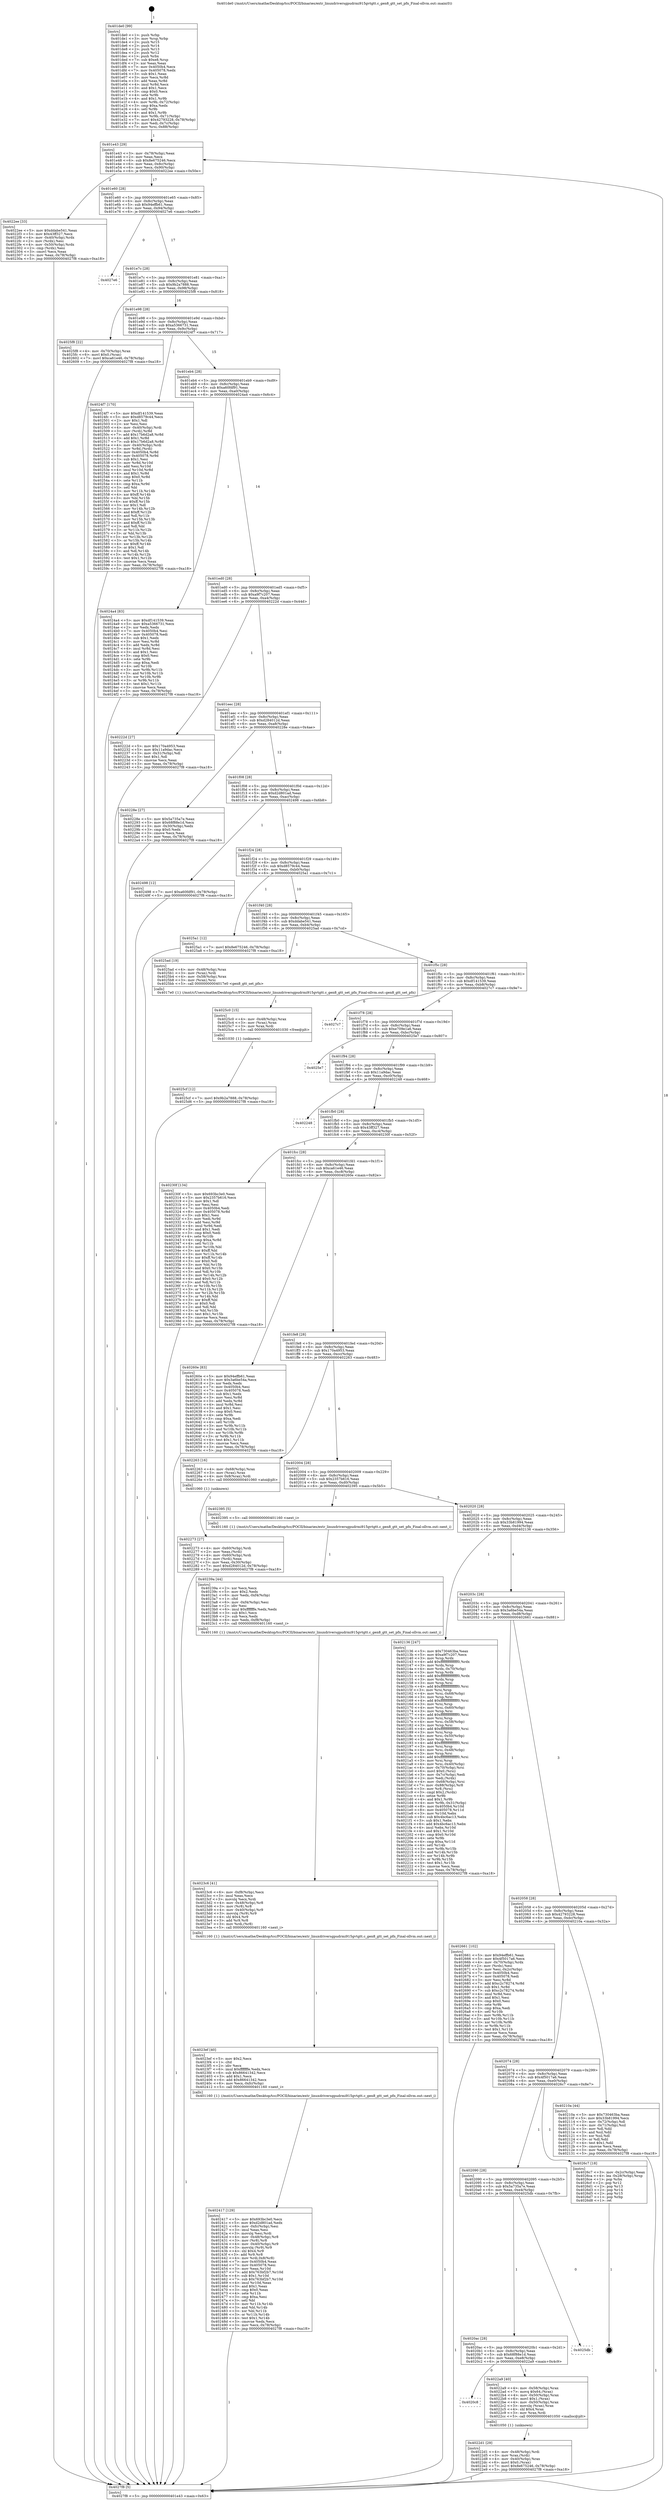 digraph "0x401de0" {
  label = "0x401de0 (/mnt/c/Users/mathe/Desktop/tcc/POCII/binaries/extr_linuxdriversgpudrmi915gvtgtt.c_gen8_gtt_set_pfn_Final-ollvm.out::main(0))"
  labelloc = "t"
  node[shape=record]

  Entry [label="",width=0.3,height=0.3,shape=circle,fillcolor=black,style=filled]
  "0x401e43" [label="{
     0x401e43 [29]\l
     | [instrs]\l
     &nbsp;&nbsp;0x401e43 \<+3\>: mov -0x78(%rbp),%eax\l
     &nbsp;&nbsp;0x401e46 \<+2\>: mov %eax,%ecx\l
     &nbsp;&nbsp;0x401e48 \<+6\>: sub $0x8e675246,%ecx\l
     &nbsp;&nbsp;0x401e4e \<+6\>: mov %eax,-0x8c(%rbp)\l
     &nbsp;&nbsp;0x401e54 \<+6\>: mov %ecx,-0x90(%rbp)\l
     &nbsp;&nbsp;0x401e5a \<+6\>: je 00000000004022ee \<main+0x50e\>\l
  }"]
  "0x4022ee" [label="{
     0x4022ee [33]\l
     | [instrs]\l
     &nbsp;&nbsp;0x4022ee \<+5\>: mov $0xddabe541,%eax\l
     &nbsp;&nbsp;0x4022f3 \<+5\>: mov $0x43ff327,%ecx\l
     &nbsp;&nbsp;0x4022f8 \<+4\>: mov -0x40(%rbp),%rdx\l
     &nbsp;&nbsp;0x4022fc \<+2\>: mov (%rdx),%esi\l
     &nbsp;&nbsp;0x4022fe \<+4\>: mov -0x50(%rbp),%rdx\l
     &nbsp;&nbsp;0x402302 \<+2\>: cmp (%rdx),%esi\l
     &nbsp;&nbsp;0x402304 \<+3\>: cmovl %ecx,%eax\l
     &nbsp;&nbsp;0x402307 \<+3\>: mov %eax,-0x78(%rbp)\l
     &nbsp;&nbsp;0x40230a \<+5\>: jmp 00000000004027f8 \<main+0xa18\>\l
  }"]
  "0x401e60" [label="{
     0x401e60 [28]\l
     | [instrs]\l
     &nbsp;&nbsp;0x401e60 \<+5\>: jmp 0000000000401e65 \<main+0x85\>\l
     &nbsp;&nbsp;0x401e65 \<+6\>: mov -0x8c(%rbp),%eax\l
     &nbsp;&nbsp;0x401e6b \<+5\>: sub $0x94effb61,%eax\l
     &nbsp;&nbsp;0x401e70 \<+6\>: mov %eax,-0x94(%rbp)\l
     &nbsp;&nbsp;0x401e76 \<+6\>: je 00000000004027e6 \<main+0xa06\>\l
  }"]
  Exit [label="",width=0.3,height=0.3,shape=circle,fillcolor=black,style=filled,peripheries=2]
  "0x4027e6" [label="{
     0x4027e6\l
  }", style=dashed]
  "0x401e7c" [label="{
     0x401e7c [28]\l
     | [instrs]\l
     &nbsp;&nbsp;0x401e7c \<+5\>: jmp 0000000000401e81 \<main+0xa1\>\l
     &nbsp;&nbsp;0x401e81 \<+6\>: mov -0x8c(%rbp),%eax\l
     &nbsp;&nbsp;0x401e87 \<+5\>: sub $0x9b2a7888,%eax\l
     &nbsp;&nbsp;0x401e8c \<+6\>: mov %eax,-0x98(%rbp)\l
     &nbsp;&nbsp;0x401e92 \<+6\>: je 00000000004025f8 \<main+0x818\>\l
  }"]
  "0x4025cf" [label="{
     0x4025cf [12]\l
     | [instrs]\l
     &nbsp;&nbsp;0x4025cf \<+7\>: movl $0x9b2a7888,-0x78(%rbp)\l
     &nbsp;&nbsp;0x4025d6 \<+5\>: jmp 00000000004027f8 \<main+0xa18\>\l
  }"]
  "0x4025f8" [label="{
     0x4025f8 [22]\l
     | [instrs]\l
     &nbsp;&nbsp;0x4025f8 \<+4\>: mov -0x70(%rbp),%rax\l
     &nbsp;&nbsp;0x4025fc \<+6\>: movl $0x0,(%rax)\l
     &nbsp;&nbsp;0x402602 \<+7\>: movl $0xca61e46,-0x78(%rbp)\l
     &nbsp;&nbsp;0x402609 \<+5\>: jmp 00000000004027f8 \<main+0xa18\>\l
  }"]
  "0x401e98" [label="{
     0x401e98 [28]\l
     | [instrs]\l
     &nbsp;&nbsp;0x401e98 \<+5\>: jmp 0000000000401e9d \<main+0xbd\>\l
     &nbsp;&nbsp;0x401e9d \<+6\>: mov -0x8c(%rbp),%eax\l
     &nbsp;&nbsp;0x401ea3 \<+5\>: sub $0xa5366731,%eax\l
     &nbsp;&nbsp;0x401ea8 \<+6\>: mov %eax,-0x9c(%rbp)\l
     &nbsp;&nbsp;0x401eae \<+6\>: je 00000000004024f7 \<main+0x717\>\l
  }"]
  "0x4025c0" [label="{
     0x4025c0 [15]\l
     | [instrs]\l
     &nbsp;&nbsp;0x4025c0 \<+4\>: mov -0x48(%rbp),%rax\l
     &nbsp;&nbsp;0x4025c4 \<+3\>: mov (%rax),%rax\l
     &nbsp;&nbsp;0x4025c7 \<+3\>: mov %rax,%rdi\l
     &nbsp;&nbsp;0x4025ca \<+5\>: call 0000000000401030 \<free@plt\>\l
     | [calls]\l
     &nbsp;&nbsp;0x401030 \{1\} (unknown)\l
  }"]
  "0x4024f7" [label="{
     0x4024f7 [170]\l
     | [instrs]\l
     &nbsp;&nbsp;0x4024f7 \<+5\>: mov $0xdf141539,%eax\l
     &nbsp;&nbsp;0x4024fc \<+5\>: mov $0xd8579c44,%ecx\l
     &nbsp;&nbsp;0x402501 \<+2\>: mov $0x1,%dl\l
     &nbsp;&nbsp;0x402503 \<+2\>: xor %esi,%esi\l
     &nbsp;&nbsp;0x402505 \<+4\>: mov -0x40(%rbp),%rdi\l
     &nbsp;&nbsp;0x402509 \<+3\>: mov (%rdi),%r8d\l
     &nbsp;&nbsp;0x40250c \<+7\>: add $0x17b6d2a8,%r8d\l
     &nbsp;&nbsp;0x402513 \<+4\>: add $0x1,%r8d\l
     &nbsp;&nbsp;0x402517 \<+7\>: sub $0x17b6d2a8,%r8d\l
     &nbsp;&nbsp;0x40251e \<+4\>: mov -0x40(%rbp),%rdi\l
     &nbsp;&nbsp;0x402522 \<+3\>: mov %r8d,(%rdi)\l
     &nbsp;&nbsp;0x402525 \<+8\>: mov 0x4050b4,%r8d\l
     &nbsp;&nbsp;0x40252d \<+8\>: mov 0x405078,%r9d\l
     &nbsp;&nbsp;0x402535 \<+3\>: sub $0x1,%esi\l
     &nbsp;&nbsp;0x402538 \<+3\>: mov %r8d,%r10d\l
     &nbsp;&nbsp;0x40253b \<+3\>: add %esi,%r10d\l
     &nbsp;&nbsp;0x40253e \<+4\>: imul %r10d,%r8d\l
     &nbsp;&nbsp;0x402542 \<+4\>: and $0x1,%r8d\l
     &nbsp;&nbsp;0x402546 \<+4\>: cmp $0x0,%r8d\l
     &nbsp;&nbsp;0x40254a \<+4\>: sete %r11b\l
     &nbsp;&nbsp;0x40254e \<+4\>: cmp $0xa,%r9d\l
     &nbsp;&nbsp;0x402552 \<+3\>: setl %bl\l
     &nbsp;&nbsp;0x402555 \<+3\>: mov %r11b,%r14b\l
     &nbsp;&nbsp;0x402558 \<+4\>: xor $0xff,%r14b\l
     &nbsp;&nbsp;0x40255c \<+3\>: mov %bl,%r15b\l
     &nbsp;&nbsp;0x40255f \<+4\>: xor $0xff,%r15b\l
     &nbsp;&nbsp;0x402563 \<+3\>: xor $0x1,%dl\l
     &nbsp;&nbsp;0x402566 \<+3\>: mov %r14b,%r12b\l
     &nbsp;&nbsp;0x402569 \<+4\>: and $0xff,%r12b\l
     &nbsp;&nbsp;0x40256d \<+3\>: and %dl,%r11b\l
     &nbsp;&nbsp;0x402570 \<+3\>: mov %r15b,%r13b\l
     &nbsp;&nbsp;0x402573 \<+4\>: and $0xff,%r13b\l
     &nbsp;&nbsp;0x402577 \<+2\>: and %dl,%bl\l
     &nbsp;&nbsp;0x402579 \<+3\>: or %r11b,%r12b\l
     &nbsp;&nbsp;0x40257c \<+3\>: or %bl,%r13b\l
     &nbsp;&nbsp;0x40257f \<+3\>: xor %r13b,%r12b\l
     &nbsp;&nbsp;0x402582 \<+3\>: or %r15b,%r14b\l
     &nbsp;&nbsp;0x402585 \<+4\>: xor $0xff,%r14b\l
     &nbsp;&nbsp;0x402589 \<+3\>: or $0x1,%dl\l
     &nbsp;&nbsp;0x40258c \<+3\>: and %dl,%r14b\l
     &nbsp;&nbsp;0x40258f \<+3\>: or %r14b,%r12b\l
     &nbsp;&nbsp;0x402592 \<+4\>: test $0x1,%r12b\l
     &nbsp;&nbsp;0x402596 \<+3\>: cmovne %ecx,%eax\l
     &nbsp;&nbsp;0x402599 \<+3\>: mov %eax,-0x78(%rbp)\l
     &nbsp;&nbsp;0x40259c \<+5\>: jmp 00000000004027f8 \<main+0xa18\>\l
  }"]
  "0x401eb4" [label="{
     0x401eb4 [28]\l
     | [instrs]\l
     &nbsp;&nbsp;0x401eb4 \<+5\>: jmp 0000000000401eb9 \<main+0xd9\>\l
     &nbsp;&nbsp;0x401eb9 \<+6\>: mov -0x8c(%rbp),%eax\l
     &nbsp;&nbsp;0x401ebf \<+5\>: sub $0xa60fdf91,%eax\l
     &nbsp;&nbsp;0x401ec4 \<+6\>: mov %eax,-0xa0(%rbp)\l
     &nbsp;&nbsp;0x401eca \<+6\>: je 00000000004024a4 \<main+0x6c4\>\l
  }"]
  "0x402417" [label="{
     0x402417 [129]\l
     | [instrs]\l
     &nbsp;&nbsp;0x402417 \<+5\>: mov $0x693bc3e0,%ecx\l
     &nbsp;&nbsp;0x40241c \<+5\>: mov $0xd2d801ad,%edx\l
     &nbsp;&nbsp;0x402421 \<+6\>: mov -0xfc(%rbp),%esi\l
     &nbsp;&nbsp;0x402427 \<+3\>: imul %eax,%esi\l
     &nbsp;&nbsp;0x40242a \<+3\>: movslq %esi,%rdi\l
     &nbsp;&nbsp;0x40242d \<+4\>: mov -0x48(%rbp),%r8\l
     &nbsp;&nbsp;0x402431 \<+3\>: mov (%r8),%r8\l
     &nbsp;&nbsp;0x402434 \<+4\>: mov -0x40(%rbp),%r9\l
     &nbsp;&nbsp;0x402438 \<+3\>: movslq (%r9),%r9\l
     &nbsp;&nbsp;0x40243b \<+4\>: shl $0x4,%r9\l
     &nbsp;&nbsp;0x40243f \<+3\>: add %r9,%r8\l
     &nbsp;&nbsp;0x402442 \<+4\>: mov %rdi,0x8(%r8)\l
     &nbsp;&nbsp;0x402446 \<+7\>: mov 0x4050b4,%eax\l
     &nbsp;&nbsp;0x40244d \<+7\>: mov 0x405078,%esi\l
     &nbsp;&nbsp;0x402454 \<+3\>: mov %eax,%r10d\l
     &nbsp;&nbsp;0x402457 \<+7\>: add $0x763bf2b7,%r10d\l
     &nbsp;&nbsp;0x40245e \<+4\>: sub $0x1,%r10d\l
     &nbsp;&nbsp;0x402462 \<+7\>: sub $0x763bf2b7,%r10d\l
     &nbsp;&nbsp;0x402469 \<+4\>: imul %r10d,%eax\l
     &nbsp;&nbsp;0x40246d \<+3\>: and $0x1,%eax\l
     &nbsp;&nbsp;0x402470 \<+3\>: cmp $0x0,%eax\l
     &nbsp;&nbsp;0x402473 \<+4\>: sete %r11b\l
     &nbsp;&nbsp;0x402477 \<+3\>: cmp $0xa,%esi\l
     &nbsp;&nbsp;0x40247a \<+3\>: setl %bl\l
     &nbsp;&nbsp;0x40247d \<+3\>: mov %r11b,%r14b\l
     &nbsp;&nbsp;0x402480 \<+3\>: and %bl,%r14b\l
     &nbsp;&nbsp;0x402483 \<+3\>: xor %bl,%r11b\l
     &nbsp;&nbsp;0x402486 \<+3\>: or %r11b,%r14b\l
     &nbsp;&nbsp;0x402489 \<+4\>: test $0x1,%r14b\l
     &nbsp;&nbsp;0x40248d \<+3\>: cmovne %edx,%ecx\l
     &nbsp;&nbsp;0x402490 \<+3\>: mov %ecx,-0x78(%rbp)\l
     &nbsp;&nbsp;0x402493 \<+5\>: jmp 00000000004027f8 \<main+0xa18\>\l
  }"]
  "0x4024a4" [label="{
     0x4024a4 [83]\l
     | [instrs]\l
     &nbsp;&nbsp;0x4024a4 \<+5\>: mov $0xdf141539,%eax\l
     &nbsp;&nbsp;0x4024a9 \<+5\>: mov $0xa5366731,%ecx\l
     &nbsp;&nbsp;0x4024ae \<+2\>: xor %edx,%edx\l
     &nbsp;&nbsp;0x4024b0 \<+7\>: mov 0x4050b4,%esi\l
     &nbsp;&nbsp;0x4024b7 \<+7\>: mov 0x405078,%edi\l
     &nbsp;&nbsp;0x4024be \<+3\>: sub $0x1,%edx\l
     &nbsp;&nbsp;0x4024c1 \<+3\>: mov %esi,%r8d\l
     &nbsp;&nbsp;0x4024c4 \<+3\>: add %edx,%r8d\l
     &nbsp;&nbsp;0x4024c7 \<+4\>: imul %r8d,%esi\l
     &nbsp;&nbsp;0x4024cb \<+3\>: and $0x1,%esi\l
     &nbsp;&nbsp;0x4024ce \<+3\>: cmp $0x0,%esi\l
     &nbsp;&nbsp;0x4024d1 \<+4\>: sete %r9b\l
     &nbsp;&nbsp;0x4024d5 \<+3\>: cmp $0xa,%edi\l
     &nbsp;&nbsp;0x4024d8 \<+4\>: setl %r10b\l
     &nbsp;&nbsp;0x4024dc \<+3\>: mov %r9b,%r11b\l
     &nbsp;&nbsp;0x4024df \<+3\>: and %r10b,%r11b\l
     &nbsp;&nbsp;0x4024e2 \<+3\>: xor %r10b,%r9b\l
     &nbsp;&nbsp;0x4024e5 \<+3\>: or %r9b,%r11b\l
     &nbsp;&nbsp;0x4024e8 \<+4\>: test $0x1,%r11b\l
     &nbsp;&nbsp;0x4024ec \<+3\>: cmovne %ecx,%eax\l
     &nbsp;&nbsp;0x4024ef \<+3\>: mov %eax,-0x78(%rbp)\l
     &nbsp;&nbsp;0x4024f2 \<+5\>: jmp 00000000004027f8 \<main+0xa18\>\l
  }"]
  "0x401ed0" [label="{
     0x401ed0 [28]\l
     | [instrs]\l
     &nbsp;&nbsp;0x401ed0 \<+5\>: jmp 0000000000401ed5 \<main+0xf5\>\l
     &nbsp;&nbsp;0x401ed5 \<+6\>: mov -0x8c(%rbp),%eax\l
     &nbsp;&nbsp;0x401edb \<+5\>: sub $0xa9f7c207,%eax\l
     &nbsp;&nbsp;0x401ee0 \<+6\>: mov %eax,-0xa4(%rbp)\l
     &nbsp;&nbsp;0x401ee6 \<+6\>: je 000000000040222d \<main+0x44d\>\l
  }"]
  "0x4023ef" [label="{
     0x4023ef [40]\l
     | [instrs]\l
     &nbsp;&nbsp;0x4023ef \<+5\>: mov $0x2,%ecx\l
     &nbsp;&nbsp;0x4023f4 \<+1\>: cltd\l
     &nbsp;&nbsp;0x4023f5 \<+2\>: idiv %ecx\l
     &nbsp;&nbsp;0x4023f7 \<+6\>: imul $0xfffffffe,%edx,%ecx\l
     &nbsp;&nbsp;0x4023fd \<+6\>: sub $0x86641342,%ecx\l
     &nbsp;&nbsp;0x402403 \<+3\>: add $0x1,%ecx\l
     &nbsp;&nbsp;0x402406 \<+6\>: add $0x86641342,%ecx\l
     &nbsp;&nbsp;0x40240c \<+6\>: mov %ecx,-0xfc(%rbp)\l
     &nbsp;&nbsp;0x402412 \<+5\>: call 0000000000401160 \<next_i\>\l
     | [calls]\l
     &nbsp;&nbsp;0x401160 \{1\} (/mnt/c/Users/mathe/Desktop/tcc/POCII/binaries/extr_linuxdriversgpudrmi915gvtgtt.c_gen8_gtt_set_pfn_Final-ollvm.out::next_i)\l
  }"]
  "0x40222d" [label="{
     0x40222d [27]\l
     | [instrs]\l
     &nbsp;&nbsp;0x40222d \<+5\>: mov $0x170a4953,%eax\l
     &nbsp;&nbsp;0x402232 \<+5\>: mov $0x11a9dac,%ecx\l
     &nbsp;&nbsp;0x402237 \<+3\>: mov -0x31(%rbp),%dl\l
     &nbsp;&nbsp;0x40223a \<+3\>: test $0x1,%dl\l
     &nbsp;&nbsp;0x40223d \<+3\>: cmovne %ecx,%eax\l
     &nbsp;&nbsp;0x402240 \<+3\>: mov %eax,-0x78(%rbp)\l
     &nbsp;&nbsp;0x402243 \<+5\>: jmp 00000000004027f8 \<main+0xa18\>\l
  }"]
  "0x401eec" [label="{
     0x401eec [28]\l
     | [instrs]\l
     &nbsp;&nbsp;0x401eec \<+5\>: jmp 0000000000401ef1 \<main+0x111\>\l
     &nbsp;&nbsp;0x401ef1 \<+6\>: mov -0x8c(%rbp),%eax\l
     &nbsp;&nbsp;0x401ef7 \<+5\>: sub $0xd284012d,%eax\l
     &nbsp;&nbsp;0x401efc \<+6\>: mov %eax,-0xa8(%rbp)\l
     &nbsp;&nbsp;0x401f02 \<+6\>: je 000000000040228e \<main+0x4ae\>\l
  }"]
  "0x4023c6" [label="{
     0x4023c6 [41]\l
     | [instrs]\l
     &nbsp;&nbsp;0x4023c6 \<+6\>: mov -0xf8(%rbp),%ecx\l
     &nbsp;&nbsp;0x4023cc \<+3\>: imul %eax,%ecx\l
     &nbsp;&nbsp;0x4023cf \<+3\>: movslq %ecx,%rdi\l
     &nbsp;&nbsp;0x4023d2 \<+4\>: mov -0x48(%rbp),%r8\l
     &nbsp;&nbsp;0x4023d6 \<+3\>: mov (%r8),%r8\l
     &nbsp;&nbsp;0x4023d9 \<+4\>: mov -0x40(%rbp),%r9\l
     &nbsp;&nbsp;0x4023dd \<+3\>: movslq (%r9),%r9\l
     &nbsp;&nbsp;0x4023e0 \<+4\>: shl $0x4,%r9\l
     &nbsp;&nbsp;0x4023e4 \<+3\>: add %r9,%r8\l
     &nbsp;&nbsp;0x4023e7 \<+3\>: mov %rdi,(%r8)\l
     &nbsp;&nbsp;0x4023ea \<+5\>: call 0000000000401160 \<next_i\>\l
     | [calls]\l
     &nbsp;&nbsp;0x401160 \{1\} (/mnt/c/Users/mathe/Desktop/tcc/POCII/binaries/extr_linuxdriversgpudrmi915gvtgtt.c_gen8_gtt_set_pfn_Final-ollvm.out::next_i)\l
  }"]
  "0x40228e" [label="{
     0x40228e [27]\l
     | [instrs]\l
     &nbsp;&nbsp;0x40228e \<+5\>: mov $0x5a735a7e,%eax\l
     &nbsp;&nbsp;0x402293 \<+5\>: mov $0x68f88e1d,%ecx\l
     &nbsp;&nbsp;0x402298 \<+3\>: mov -0x30(%rbp),%edx\l
     &nbsp;&nbsp;0x40229b \<+3\>: cmp $0x0,%edx\l
     &nbsp;&nbsp;0x40229e \<+3\>: cmove %ecx,%eax\l
     &nbsp;&nbsp;0x4022a1 \<+3\>: mov %eax,-0x78(%rbp)\l
     &nbsp;&nbsp;0x4022a4 \<+5\>: jmp 00000000004027f8 \<main+0xa18\>\l
  }"]
  "0x401f08" [label="{
     0x401f08 [28]\l
     | [instrs]\l
     &nbsp;&nbsp;0x401f08 \<+5\>: jmp 0000000000401f0d \<main+0x12d\>\l
     &nbsp;&nbsp;0x401f0d \<+6\>: mov -0x8c(%rbp),%eax\l
     &nbsp;&nbsp;0x401f13 \<+5\>: sub $0xd2d801ad,%eax\l
     &nbsp;&nbsp;0x401f18 \<+6\>: mov %eax,-0xac(%rbp)\l
     &nbsp;&nbsp;0x401f1e \<+6\>: je 0000000000402498 \<main+0x6b8\>\l
  }"]
  "0x40239a" [label="{
     0x40239a [44]\l
     | [instrs]\l
     &nbsp;&nbsp;0x40239a \<+2\>: xor %ecx,%ecx\l
     &nbsp;&nbsp;0x40239c \<+5\>: mov $0x2,%edx\l
     &nbsp;&nbsp;0x4023a1 \<+6\>: mov %edx,-0xf4(%rbp)\l
     &nbsp;&nbsp;0x4023a7 \<+1\>: cltd\l
     &nbsp;&nbsp;0x4023a8 \<+6\>: mov -0xf4(%rbp),%esi\l
     &nbsp;&nbsp;0x4023ae \<+2\>: idiv %esi\l
     &nbsp;&nbsp;0x4023b0 \<+6\>: imul $0xfffffffe,%edx,%edx\l
     &nbsp;&nbsp;0x4023b6 \<+3\>: sub $0x1,%ecx\l
     &nbsp;&nbsp;0x4023b9 \<+2\>: sub %ecx,%edx\l
     &nbsp;&nbsp;0x4023bb \<+6\>: mov %edx,-0xf8(%rbp)\l
     &nbsp;&nbsp;0x4023c1 \<+5\>: call 0000000000401160 \<next_i\>\l
     | [calls]\l
     &nbsp;&nbsp;0x401160 \{1\} (/mnt/c/Users/mathe/Desktop/tcc/POCII/binaries/extr_linuxdriversgpudrmi915gvtgtt.c_gen8_gtt_set_pfn_Final-ollvm.out::next_i)\l
  }"]
  "0x402498" [label="{
     0x402498 [12]\l
     | [instrs]\l
     &nbsp;&nbsp;0x402498 \<+7\>: movl $0xa60fdf91,-0x78(%rbp)\l
     &nbsp;&nbsp;0x40249f \<+5\>: jmp 00000000004027f8 \<main+0xa18\>\l
  }"]
  "0x401f24" [label="{
     0x401f24 [28]\l
     | [instrs]\l
     &nbsp;&nbsp;0x401f24 \<+5\>: jmp 0000000000401f29 \<main+0x149\>\l
     &nbsp;&nbsp;0x401f29 \<+6\>: mov -0x8c(%rbp),%eax\l
     &nbsp;&nbsp;0x401f2f \<+5\>: sub $0xd8579c44,%eax\l
     &nbsp;&nbsp;0x401f34 \<+6\>: mov %eax,-0xb0(%rbp)\l
     &nbsp;&nbsp;0x401f3a \<+6\>: je 00000000004025a1 \<main+0x7c1\>\l
  }"]
  "0x4022d1" [label="{
     0x4022d1 [29]\l
     | [instrs]\l
     &nbsp;&nbsp;0x4022d1 \<+4\>: mov -0x48(%rbp),%rdi\l
     &nbsp;&nbsp;0x4022d5 \<+3\>: mov %rax,(%rdi)\l
     &nbsp;&nbsp;0x4022d8 \<+4\>: mov -0x40(%rbp),%rax\l
     &nbsp;&nbsp;0x4022dc \<+6\>: movl $0x0,(%rax)\l
     &nbsp;&nbsp;0x4022e2 \<+7\>: movl $0x8e675246,-0x78(%rbp)\l
     &nbsp;&nbsp;0x4022e9 \<+5\>: jmp 00000000004027f8 \<main+0xa18\>\l
  }"]
  "0x4025a1" [label="{
     0x4025a1 [12]\l
     | [instrs]\l
     &nbsp;&nbsp;0x4025a1 \<+7\>: movl $0x8e675246,-0x78(%rbp)\l
     &nbsp;&nbsp;0x4025a8 \<+5\>: jmp 00000000004027f8 \<main+0xa18\>\l
  }"]
  "0x401f40" [label="{
     0x401f40 [28]\l
     | [instrs]\l
     &nbsp;&nbsp;0x401f40 \<+5\>: jmp 0000000000401f45 \<main+0x165\>\l
     &nbsp;&nbsp;0x401f45 \<+6\>: mov -0x8c(%rbp),%eax\l
     &nbsp;&nbsp;0x401f4b \<+5\>: sub $0xddabe541,%eax\l
     &nbsp;&nbsp;0x401f50 \<+6\>: mov %eax,-0xb4(%rbp)\l
     &nbsp;&nbsp;0x401f56 \<+6\>: je 00000000004025ad \<main+0x7cd\>\l
  }"]
  "0x4020c8" [label="{
     0x4020c8\l
  }", style=dashed]
  "0x4025ad" [label="{
     0x4025ad [19]\l
     | [instrs]\l
     &nbsp;&nbsp;0x4025ad \<+4\>: mov -0x48(%rbp),%rax\l
     &nbsp;&nbsp;0x4025b1 \<+3\>: mov (%rax),%rdi\l
     &nbsp;&nbsp;0x4025b4 \<+4\>: mov -0x58(%rbp),%rax\l
     &nbsp;&nbsp;0x4025b8 \<+3\>: mov (%rax),%rsi\l
     &nbsp;&nbsp;0x4025bb \<+5\>: call 00000000004017e0 \<gen8_gtt_set_pfn\>\l
     | [calls]\l
     &nbsp;&nbsp;0x4017e0 \{1\} (/mnt/c/Users/mathe/Desktop/tcc/POCII/binaries/extr_linuxdriversgpudrmi915gvtgtt.c_gen8_gtt_set_pfn_Final-ollvm.out::gen8_gtt_set_pfn)\l
  }"]
  "0x401f5c" [label="{
     0x401f5c [28]\l
     | [instrs]\l
     &nbsp;&nbsp;0x401f5c \<+5\>: jmp 0000000000401f61 \<main+0x181\>\l
     &nbsp;&nbsp;0x401f61 \<+6\>: mov -0x8c(%rbp),%eax\l
     &nbsp;&nbsp;0x401f67 \<+5\>: sub $0xdf141539,%eax\l
     &nbsp;&nbsp;0x401f6c \<+6\>: mov %eax,-0xb8(%rbp)\l
     &nbsp;&nbsp;0x401f72 \<+6\>: je 00000000004027c7 \<main+0x9e7\>\l
  }"]
  "0x4022a9" [label="{
     0x4022a9 [40]\l
     | [instrs]\l
     &nbsp;&nbsp;0x4022a9 \<+4\>: mov -0x58(%rbp),%rax\l
     &nbsp;&nbsp;0x4022ad \<+7\>: movq $0x64,(%rax)\l
     &nbsp;&nbsp;0x4022b4 \<+4\>: mov -0x50(%rbp),%rax\l
     &nbsp;&nbsp;0x4022b8 \<+6\>: movl $0x1,(%rax)\l
     &nbsp;&nbsp;0x4022be \<+4\>: mov -0x50(%rbp),%rax\l
     &nbsp;&nbsp;0x4022c2 \<+3\>: movslq (%rax),%rax\l
     &nbsp;&nbsp;0x4022c5 \<+4\>: shl $0x4,%rax\l
     &nbsp;&nbsp;0x4022c9 \<+3\>: mov %rax,%rdi\l
     &nbsp;&nbsp;0x4022cc \<+5\>: call 0000000000401050 \<malloc@plt\>\l
     | [calls]\l
     &nbsp;&nbsp;0x401050 \{1\} (unknown)\l
  }"]
  "0x4027c7" [label="{
     0x4027c7\l
  }", style=dashed]
  "0x401f78" [label="{
     0x401f78 [28]\l
     | [instrs]\l
     &nbsp;&nbsp;0x401f78 \<+5\>: jmp 0000000000401f7d \<main+0x19d\>\l
     &nbsp;&nbsp;0x401f7d \<+6\>: mov -0x8c(%rbp),%eax\l
     &nbsp;&nbsp;0x401f83 \<+5\>: sub $0xe709e1a6,%eax\l
     &nbsp;&nbsp;0x401f88 \<+6\>: mov %eax,-0xbc(%rbp)\l
     &nbsp;&nbsp;0x401f8e \<+6\>: je 00000000004025e7 \<main+0x807\>\l
  }"]
  "0x4020ac" [label="{
     0x4020ac [28]\l
     | [instrs]\l
     &nbsp;&nbsp;0x4020ac \<+5\>: jmp 00000000004020b1 \<main+0x2d1\>\l
     &nbsp;&nbsp;0x4020b1 \<+6\>: mov -0x8c(%rbp),%eax\l
     &nbsp;&nbsp;0x4020b7 \<+5\>: sub $0x68f88e1d,%eax\l
     &nbsp;&nbsp;0x4020bc \<+6\>: mov %eax,-0xe8(%rbp)\l
     &nbsp;&nbsp;0x4020c2 \<+6\>: je 00000000004022a9 \<main+0x4c9\>\l
  }"]
  "0x4025e7" [label="{
     0x4025e7\l
  }", style=dashed]
  "0x401f94" [label="{
     0x401f94 [28]\l
     | [instrs]\l
     &nbsp;&nbsp;0x401f94 \<+5\>: jmp 0000000000401f99 \<main+0x1b9\>\l
     &nbsp;&nbsp;0x401f99 \<+6\>: mov -0x8c(%rbp),%eax\l
     &nbsp;&nbsp;0x401f9f \<+5\>: sub $0x11a9dac,%eax\l
     &nbsp;&nbsp;0x401fa4 \<+6\>: mov %eax,-0xc0(%rbp)\l
     &nbsp;&nbsp;0x401faa \<+6\>: je 0000000000402248 \<main+0x468\>\l
  }"]
  "0x4025db" [label="{
     0x4025db\l
  }", style=dashed]
  "0x402248" [label="{
     0x402248\l
  }", style=dashed]
  "0x401fb0" [label="{
     0x401fb0 [28]\l
     | [instrs]\l
     &nbsp;&nbsp;0x401fb0 \<+5\>: jmp 0000000000401fb5 \<main+0x1d5\>\l
     &nbsp;&nbsp;0x401fb5 \<+6\>: mov -0x8c(%rbp),%eax\l
     &nbsp;&nbsp;0x401fbb \<+5\>: sub $0x43ff327,%eax\l
     &nbsp;&nbsp;0x401fc0 \<+6\>: mov %eax,-0xc4(%rbp)\l
     &nbsp;&nbsp;0x401fc6 \<+6\>: je 000000000040230f \<main+0x52f\>\l
  }"]
  "0x402090" [label="{
     0x402090 [28]\l
     | [instrs]\l
     &nbsp;&nbsp;0x402090 \<+5\>: jmp 0000000000402095 \<main+0x2b5\>\l
     &nbsp;&nbsp;0x402095 \<+6\>: mov -0x8c(%rbp),%eax\l
     &nbsp;&nbsp;0x40209b \<+5\>: sub $0x5a735a7e,%eax\l
     &nbsp;&nbsp;0x4020a0 \<+6\>: mov %eax,-0xe4(%rbp)\l
     &nbsp;&nbsp;0x4020a6 \<+6\>: je 00000000004025db \<main+0x7fb\>\l
  }"]
  "0x40230f" [label="{
     0x40230f [134]\l
     | [instrs]\l
     &nbsp;&nbsp;0x40230f \<+5\>: mov $0x693bc3e0,%eax\l
     &nbsp;&nbsp;0x402314 \<+5\>: mov $0x2357b616,%ecx\l
     &nbsp;&nbsp;0x402319 \<+2\>: mov $0x1,%dl\l
     &nbsp;&nbsp;0x40231b \<+2\>: xor %esi,%esi\l
     &nbsp;&nbsp;0x40231d \<+7\>: mov 0x4050b4,%edi\l
     &nbsp;&nbsp;0x402324 \<+8\>: mov 0x405078,%r8d\l
     &nbsp;&nbsp;0x40232c \<+3\>: sub $0x1,%esi\l
     &nbsp;&nbsp;0x40232f \<+3\>: mov %edi,%r9d\l
     &nbsp;&nbsp;0x402332 \<+3\>: add %esi,%r9d\l
     &nbsp;&nbsp;0x402335 \<+4\>: imul %r9d,%edi\l
     &nbsp;&nbsp;0x402339 \<+3\>: and $0x1,%edi\l
     &nbsp;&nbsp;0x40233c \<+3\>: cmp $0x0,%edi\l
     &nbsp;&nbsp;0x40233f \<+4\>: sete %r10b\l
     &nbsp;&nbsp;0x402343 \<+4\>: cmp $0xa,%r8d\l
     &nbsp;&nbsp;0x402347 \<+4\>: setl %r11b\l
     &nbsp;&nbsp;0x40234b \<+3\>: mov %r10b,%bl\l
     &nbsp;&nbsp;0x40234e \<+3\>: xor $0xff,%bl\l
     &nbsp;&nbsp;0x402351 \<+3\>: mov %r11b,%r14b\l
     &nbsp;&nbsp;0x402354 \<+4\>: xor $0xff,%r14b\l
     &nbsp;&nbsp;0x402358 \<+3\>: xor $0x0,%dl\l
     &nbsp;&nbsp;0x40235b \<+3\>: mov %bl,%r15b\l
     &nbsp;&nbsp;0x40235e \<+4\>: and $0x0,%r15b\l
     &nbsp;&nbsp;0x402362 \<+3\>: and %dl,%r10b\l
     &nbsp;&nbsp;0x402365 \<+3\>: mov %r14b,%r12b\l
     &nbsp;&nbsp;0x402368 \<+4\>: and $0x0,%r12b\l
     &nbsp;&nbsp;0x40236c \<+3\>: and %dl,%r11b\l
     &nbsp;&nbsp;0x40236f \<+3\>: or %r10b,%r15b\l
     &nbsp;&nbsp;0x402372 \<+3\>: or %r11b,%r12b\l
     &nbsp;&nbsp;0x402375 \<+3\>: xor %r12b,%r15b\l
     &nbsp;&nbsp;0x402378 \<+3\>: or %r14b,%bl\l
     &nbsp;&nbsp;0x40237b \<+3\>: xor $0xff,%bl\l
     &nbsp;&nbsp;0x40237e \<+3\>: or $0x0,%dl\l
     &nbsp;&nbsp;0x402381 \<+2\>: and %dl,%bl\l
     &nbsp;&nbsp;0x402383 \<+3\>: or %bl,%r15b\l
     &nbsp;&nbsp;0x402386 \<+4\>: test $0x1,%r15b\l
     &nbsp;&nbsp;0x40238a \<+3\>: cmovne %ecx,%eax\l
     &nbsp;&nbsp;0x40238d \<+3\>: mov %eax,-0x78(%rbp)\l
     &nbsp;&nbsp;0x402390 \<+5\>: jmp 00000000004027f8 \<main+0xa18\>\l
  }"]
  "0x401fcc" [label="{
     0x401fcc [28]\l
     | [instrs]\l
     &nbsp;&nbsp;0x401fcc \<+5\>: jmp 0000000000401fd1 \<main+0x1f1\>\l
     &nbsp;&nbsp;0x401fd1 \<+6\>: mov -0x8c(%rbp),%eax\l
     &nbsp;&nbsp;0x401fd7 \<+5\>: sub $0xca61e46,%eax\l
     &nbsp;&nbsp;0x401fdc \<+6\>: mov %eax,-0xc8(%rbp)\l
     &nbsp;&nbsp;0x401fe2 \<+6\>: je 000000000040260e \<main+0x82e\>\l
  }"]
  "0x4026c7" [label="{
     0x4026c7 [18]\l
     | [instrs]\l
     &nbsp;&nbsp;0x4026c7 \<+3\>: mov -0x2c(%rbp),%eax\l
     &nbsp;&nbsp;0x4026ca \<+4\>: lea -0x28(%rbp),%rsp\l
     &nbsp;&nbsp;0x4026ce \<+1\>: pop %rbx\l
     &nbsp;&nbsp;0x4026cf \<+2\>: pop %r12\l
     &nbsp;&nbsp;0x4026d1 \<+2\>: pop %r13\l
     &nbsp;&nbsp;0x4026d3 \<+2\>: pop %r14\l
     &nbsp;&nbsp;0x4026d5 \<+2\>: pop %r15\l
     &nbsp;&nbsp;0x4026d7 \<+1\>: pop %rbp\l
     &nbsp;&nbsp;0x4026d8 \<+1\>: ret\l
  }"]
  "0x40260e" [label="{
     0x40260e [83]\l
     | [instrs]\l
     &nbsp;&nbsp;0x40260e \<+5\>: mov $0x94effb61,%eax\l
     &nbsp;&nbsp;0x402613 \<+5\>: mov $0x3a6be54a,%ecx\l
     &nbsp;&nbsp;0x402618 \<+2\>: xor %edx,%edx\l
     &nbsp;&nbsp;0x40261a \<+7\>: mov 0x4050b4,%esi\l
     &nbsp;&nbsp;0x402621 \<+7\>: mov 0x405078,%edi\l
     &nbsp;&nbsp;0x402628 \<+3\>: sub $0x1,%edx\l
     &nbsp;&nbsp;0x40262b \<+3\>: mov %esi,%r8d\l
     &nbsp;&nbsp;0x40262e \<+3\>: add %edx,%r8d\l
     &nbsp;&nbsp;0x402631 \<+4\>: imul %r8d,%esi\l
     &nbsp;&nbsp;0x402635 \<+3\>: and $0x1,%esi\l
     &nbsp;&nbsp;0x402638 \<+3\>: cmp $0x0,%esi\l
     &nbsp;&nbsp;0x40263b \<+4\>: sete %r9b\l
     &nbsp;&nbsp;0x40263f \<+3\>: cmp $0xa,%edi\l
     &nbsp;&nbsp;0x402642 \<+4\>: setl %r10b\l
     &nbsp;&nbsp;0x402646 \<+3\>: mov %r9b,%r11b\l
     &nbsp;&nbsp;0x402649 \<+3\>: and %r10b,%r11b\l
     &nbsp;&nbsp;0x40264c \<+3\>: xor %r10b,%r9b\l
     &nbsp;&nbsp;0x40264f \<+3\>: or %r9b,%r11b\l
     &nbsp;&nbsp;0x402652 \<+4\>: test $0x1,%r11b\l
     &nbsp;&nbsp;0x402656 \<+3\>: cmovne %ecx,%eax\l
     &nbsp;&nbsp;0x402659 \<+3\>: mov %eax,-0x78(%rbp)\l
     &nbsp;&nbsp;0x40265c \<+5\>: jmp 00000000004027f8 \<main+0xa18\>\l
  }"]
  "0x401fe8" [label="{
     0x401fe8 [28]\l
     | [instrs]\l
     &nbsp;&nbsp;0x401fe8 \<+5\>: jmp 0000000000401fed \<main+0x20d\>\l
     &nbsp;&nbsp;0x401fed \<+6\>: mov -0x8c(%rbp),%eax\l
     &nbsp;&nbsp;0x401ff3 \<+5\>: sub $0x170a4953,%eax\l
     &nbsp;&nbsp;0x401ff8 \<+6\>: mov %eax,-0xcc(%rbp)\l
     &nbsp;&nbsp;0x401ffe \<+6\>: je 0000000000402263 \<main+0x483\>\l
  }"]
  "0x402273" [label="{
     0x402273 [27]\l
     | [instrs]\l
     &nbsp;&nbsp;0x402273 \<+4\>: mov -0x60(%rbp),%rdi\l
     &nbsp;&nbsp;0x402277 \<+2\>: mov %eax,(%rdi)\l
     &nbsp;&nbsp;0x402279 \<+4\>: mov -0x60(%rbp),%rdi\l
     &nbsp;&nbsp;0x40227d \<+2\>: mov (%rdi),%eax\l
     &nbsp;&nbsp;0x40227f \<+3\>: mov %eax,-0x30(%rbp)\l
     &nbsp;&nbsp;0x402282 \<+7\>: movl $0xd284012d,-0x78(%rbp)\l
     &nbsp;&nbsp;0x402289 \<+5\>: jmp 00000000004027f8 \<main+0xa18\>\l
  }"]
  "0x402263" [label="{
     0x402263 [16]\l
     | [instrs]\l
     &nbsp;&nbsp;0x402263 \<+4\>: mov -0x68(%rbp),%rax\l
     &nbsp;&nbsp;0x402267 \<+3\>: mov (%rax),%rax\l
     &nbsp;&nbsp;0x40226a \<+4\>: mov 0x8(%rax),%rdi\l
     &nbsp;&nbsp;0x40226e \<+5\>: call 0000000000401060 \<atoi@plt\>\l
     | [calls]\l
     &nbsp;&nbsp;0x401060 \{1\} (unknown)\l
  }"]
  "0x402004" [label="{
     0x402004 [28]\l
     | [instrs]\l
     &nbsp;&nbsp;0x402004 \<+5\>: jmp 0000000000402009 \<main+0x229\>\l
     &nbsp;&nbsp;0x402009 \<+6\>: mov -0x8c(%rbp),%eax\l
     &nbsp;&nbsp;0x40200f \<+5\>: sub $0x2357b616,%eax\l
     &nbsp;&nbsp;0x402014 \<+6\>: mov %eax,-0xd0(%rbp)\l
     &nbsp;&nbsp;0x40201a \<+6\>: je 0000000000402395 \<main+0x5b5\>\l
  }"]
  "0x401de0" [label="{
     0x401de0 [99]\l
     | [instrs]\l
     &nbsp;&nbsp;0x401de0 \<+1\>: push %rbp\l
     &nbsp;&nbsp;0x401de1 \<+3\>: mov %rsp,%rbp\l
     &nbsp;&nbsp;0x401de4 \<+2\>: push %r15\l
     &nbsp;&nbsp;0x401de6 \<+2\>: push %r14\l
     &nbsp;&nbsp;0x401de8 \<+2\>: push %r13\l
     &nbsp;&nbsp;0x401dea \<+2\>: push %r12\l
     &nbsp;&nbsp;0x401dec \<+1\>: push %rbx\l
     &nbsp;&nbsp;0x401ded \<+7\>: sub $0xe8,%rsp\l
     &nbsp;&nbsp;0x401df4 \<+2\>: xor %eax,%eax\l
     &nbsp;&nbsp;0x401df6 \<+7\>: mov 0x4050b4,%ecx\l
     &nbsp;&nbsp;0x401dfd \<+7\>: mov 0x405078,%edx\l
     &nbsp;&nbsp;0x401e04 \<+3\>: sub $0x1,%eax\l
     &nbsp;&nbsp;0x401e07 \<+3\>: mov %ecx,%r8d\l
     &nbsp;&nbsp;0x401e0a \<+3\>: add %eax,%r8d\l
     &nbsp;&nbsp;0x401e0d \<+4\>: imul %r8d,%ecx\l
     &nbsp;&nbsp;0x401e11 \<+3\>: and $0x1,%ecx\l
     &nbsp;&nbsp;0x401e14 \<+3\>: cmp $0x0,%ecx\l
     &nbsp;&nbsp;0x401e17 \<+4\>: sete %r9b\l
     &nbsp;&nbsp;0x401e1b \<+4\>: and $0x1,%r9b\l
     &nbsp;&nbsp;0x401e1f \<+4\>: mov %r9b,-0x72(%rbp)\l
     &nbsp;&nbsp;0x401e23 \<+3\>: cmp $0xa,%edx\l
     &nbsp;&nbsp;0x401e26 \<+4\>: setl %r9b\l
     &nbsp;&nbsp;0x401e2a \<+4\>: and $0x1,%r9b\l
     &nbsp;&nbsp;0x401e2e \<+4\>: mov %r9b,-0x71(%rbp)\l
     &nbsp;&nbsp;0x401e32 \<+7\>: movl $0x42793228,-0x78(%rbp)\l
     &nbsp;&nbsp;0x401e39 \<+3\>: mov %edi,-0x7c(%rbp)\l
     &nbsp;&nbsp;0x401e3c \<+7\>: mov %rsi,-0x88(%rbp)\l
  }"]
  "0x402395" [label="{
     0x402395 [5]\l
     | [instrs]\l
     &nbsp;&nbsp;0x402395 \<+5\>: call 0000000000401160 \<next_i\>\l
     | [calls]\l
     &nbsp;&nbsp;0x401160 \{1\} (/mnt/c/Users/mathe/Desktop/tcc/POCII/binaries/extr_linuxdriversgpudrmi915gvtgtt.c_gen8_gtt_set_pfn_Final-ollvm.out::next_i)\l
  }"]
  "0x402020" [label="{
     0x402020 [28]\l
     | [instrs]\l
     &nbsp;&nbsp;0x402020 \<+5\>: jmp 0000000000402025 \<main+0x245\>\l
     &nbsp;&nbsp;0x402025 \<+6\>: mov -0x8c(%rbp),%eax\l
     &nbsp;&nbsp;0x40202b \<+5\>: sub $0x33b81994,%eax\l
     &nbsp;&nbsp;0x402030 \<+6\>: mov %eax,-0xd4(%rbp)\l
     &nbsp;&nbsp;0x402036 \<+6\>: je 0000000000402136 \<main+0x356\>\l
  }"]
  "0x4027f8" [label="{
     0x4027f8 [5]\l
     | [instrs]\l
     &nbsp;&nbsp;0x4027f8 \<+5\>: jmp 0000000000401e43 \<main+0x63\>\l
  }"]
  "0x402136" [label="{
     0x402136 [247]\l
     | [instrs]\l
     &nbsp;&nbsp;0x402136 \<+5\>: mov $0x730463ba,%eax\l
     &nbsp;&nbsp;0x40213b \<+5\>: mov $0xa9f7c207,%ecx\l
     &nbsp;&nbsp;0x402140 \<+3\>: mov %rsp,%rdx\l
     &nbsp;&nbsp;0x402143 \<+4\>: add $0xfffffffffffffff0,%rdx\l
     &nbsp;&nbsp;0x402147 \<+3\>: mov %rdx,%rsp\l
     &nbsp;&nbsp;0x40214a \<+4\>: mov %rdx,-0x70(%rbp)\l
     &nbsp;&nbsp;0x40214e \<+3\>: mov %rsp,%rdx\l
     &nbsp;&nbsp;0x402151 \<+4\>: add $0xfffffffffffffff0,%rdx\l
     &nbsp;&nbsp;0x402155 \<+3\>: mov %rdx,%rsp\l
     &nbsp;&nbsp;0x402158 \<+3\>: mov %rsp,%rsi\l
     &nbsp;&nbsp;0x40215b \<+4\>: add $0xfffffffffffffff0,%rsi\l
     &nbsp;&nbsp;0x40215f \<+3\>: mov %rsi,%rsp\l
     &nbsp;&nbsp;0x402162 \<+4\>: mov %rsi,-0x68(%rbp)\l
     &nbsp;&nbsp;0x402166 \<+3\>: mov %rsp,%rsi\l
     &nbsp;&nbsp;0x402169 \<+4\>: add $0xfffffffffffffff0,%rsi\l
     &nbsp;&nbsp;0x40216d \<+3\>: mov %rsi,%rsp\l
     &nbsp;&nbsp;0x402170 \<+4\>: mov %rsi,-0x60(%rbp)\l
     &nbsp;&nbsp;0x402174 \<+3\>: mov %rsp,%rsi\l
     &nbsp;&nbsp;0x402177 \<+4\>: add $0xfffffffffffffff0,%rsi\l
     &nbsp;&nbsp;0x40217b \<+3\>: mov %rsi,%rsp\l
     &nbsp;&nbsp;0x40217e \<+4\>: mov %rsi,-0x58(%rbp)\l
     &nbsp;&nbsp;0x402182 \<+3\>: mov %rsp,%rsi\l
     &nbsp;&nbsp;0x402185 \<+4\>: add $0xfffffffffffffff0,%rsi\l
     &nbsp;&nbsp;0x402189 \<+3\>: mov %rsi,%rsp\l
     &nbsp;&nbsp;0x40218c \<+4\>: mov %rsi,-0x50(%rbp)\l
     &nbsp;&nbsp;0x402190 \<+3\>: mov %rsp,%rsi\l
     &nbsp;&nbsp;0x402193 \<+4\>: add $0xfffffffffffffff0,%rsi\l
     &nbsp;&nbsp;0x402197 \<+3\>: mov %rsi,%rsp\l
     &nbsp;&nbsp;0x40219a \<+4\>: mov %rsi,-0x48(%rbp)\l
     &nbsp;&nbsp;0x40219e \<+3\>: mov %rsp,%rsi\l
     &nbsp;&nbsp;0x4021a1 \<+4\>: add $0xfffffffffffffff0,%rsi\l
     &nbsp;&nbsp;0x4021a5 \<+3\>: mov %rsi,%rsp\l
     &nbsp;&nbsp;0x4021a8 \<+4\>: mov %rsi,-0x40(%rbp)\l
     &nbsp;&nbsp;0x4021ac \<+4\>: mov -0x70(%rbp),%rsi\l
     &nbsp;&nbsp;0x4021b0 \<+6\>: movl $0x0,(%rsi)\l
     &nbsp;&nbsp;0x4021b6 \<+3\>: mov -0x7c(%rbp),%edi\l
     &nbsp;&nbsp;0x4021b9 \<+2\>: mov %edi,(%rdx)\l
     &nbsp;&nbsp;0x4021bb \<+4\>: mov -0x68(%rbp),%rsi\l
     &nbsp;&nbsp;0x4021bf \<+7\>: mov -0x88(%rbp),%r8\l
     &nbsp;&nbsp;0x4021c6 \<+3\>: mov %r8,(%rsi)\l
     &nbsp;&nbsp;0x4021c9 \<+3\>: cmpl $0x2,(%rdx)\l
     &nbsp;&nbsp;0x4021cc \<+4\>: setne %r9b\l
     &nbsp;&nbsp;0x4021d0 \<+4\>: and $0x1,%r9b\l
     &nbsp;&nbsp;0x4021d4 \<+4\>: mov %r9b,-0x31(%rbp)\l
     &nbsp;&nbsp;0x4021d8 \<+8\>: mov 0x4050b4,%r10d\l
     &nbsp;&nbsp;0x4021e0 \<+8\>: mov 0x405078,%r11d\l
     &nbsp;&nbsp;0x4021e8 \<+3\>: mov %r10d,%ebx\l
     &nbsp;&nbsp;0x4021eb \<+6\>: sub $0x4bc6ac13,%ebx\l
     &nbsp;&nbsp;0x4021f1 \<+3\>: sub $0x1,%ebx\l
     &nbsp;&nbsp;0x4021f4 \<+6\>: add $0x4bc6ac13,%ebx\l
     &nbsp;&nbsp;0x4021fa \<+4\>: imul %ebx,%r10d\l
     &nbsp;&nbsp;0x4021fe \<+4\>: and $0x1,%r10d\l
     &nbsp;&nbsp;0x402202 \<+4\>: cmp $0x0,%r10d\l
     &nbsp;&nbsp;0x402206 \<+4\>: sete %r9b\l
     &nbsp;&nbsp;0x40220a \<+4\>: cmp $0xa,%r11d\l
     &nbsp;&nbsp;0x40220e \<+4\>: setl %r14b\l
     &nbsp;&nbsp;0x402212 \<+3\>: mov %r9b,%r15b\l
     &nbsp;&nbsp;0x402215 \<+3\>: and %r14b,%r15b\l
     &nbsp;&nbsp;0x402218 \<+3\>: xor %r14b,%r9b\l
     &nbsp;&nbsp;0x40221b \<+3\>: or %r9b,%r15b\l
     &nbsp;&nbsp;0x40221e \<+4\>: test $0x1,%r15b\l
     &nbsp;&nbsp;0x402222 \<+3\>: cmovne %ecx,%eax\l
     &nbsp;&nbsp;0x402225 \<+3\>: mov %eax,-0x78(%rbp)\l
     &nbsp;&nbsp;0x402228 \<+5\>: jmp 00000000004027f8 \<main+0xa18\>\l
  }"]
  "0x40203c" [label="{
     0x40203c [28]\l
     | [instrs]\l
     &nbsp;&nbsp;0x40203c \<+5\>: jmp 0000000000402041 \<main+0x261\>\l
     &nbsp;&nbsp;0x402041 \<+6\>: mov -0x8c(%rbp),%eax\l
     &nbsp;&nbsp;0x402047 \<+5\>: sub $0x3a6be54a,%eax\l
     &nbsp;&nbsp;0x40204c \<+6\>: mov %eax,-0xd8(%rbp)\l
     &nbsp;&nbsp;0x402052 \<+6\>: je 0000000000402661 \<main+0x881\>\l
  }"]
  "0x402074" [label="{
     0x402074 [28]\l
     | [instrs]\l
     &nbsp;&nbsp;0x402074 \<+5\>: jmp 0000000000402079 \<main+0x299\>\l
     &nbsp;&nbsp;0x402079 \<+6\>: mov -0x8c(%rbp),%eax\l
     &nbsp;&nbsp;0x40207f \<+5\>: sub $0x4f5017a6,%eax\l
     &nbsp;&nbsp;0x402084 \<+6\>: mov %eax,-0xe0(%rbp)\l
     &nbsp;&nbsp;0x40208a \<+6\>: je 00000000004026c7 \<main+0x8e7\>\l
  }"]
  "0x402661" [label="{
     0x402661 [102]\l
     | [instrs]\l
     &nbsp;&nbsp;0x402661 \<+5\>: mov $0x94effb61,%eax\l
     &nbsp;&nbsp;0x402666 \<+5\>: mov $0x4f5017a6,%ecx\l
     &nbsp;&nbsp;0x40266b \<+4\>: mov -0x70(%rbp),%rdx\l
     &nbsp;&nbsp;0x40266f \<+2\>: mov (%rdx),%esi\l
     &nbsp;&nbsp;0x402671 \<+3\>: mov %esi,-0x2c(%rbp)\l
     &nbsp;&nbsp;0x402674 \<+7\>: mov 0x4050b4,%esi\l
     &nbsp;&nbsp;0x40267b \<+7\>: mov 0x405078,%edi\l
     &nbsp;&nbsp;0x402682 \<+3\>: mov %esi,%r8d\l
     &nbsp;&nbsp;0x402685 \<+7\>: add $0xc2c78274,%r8d\l
     &nbsp;&nbsp;0x40268c \<+4\>: sub $0x1,%r8d\l
     &nbsp;&nbsp;0x402690 \<+7\>: sub $0xc2c78274,%r8d\l
     &nbsp;&nbsp;0x402697 \<+4\>: imul %r8d,%esi\l
     &nbsp;&nbsp;0x40269b \<+3\>: and $0x1,%esi\l
     &nbsp;&nbsp;0x40269e \<+3\>: cmp $0x0,%esi\l
     &nbsp;&nbsp;0x4026a1 \<+4\>: sete %r9b\l
     &nbsp;&nbsp;0x4026a5 \<+3\>: cmp $0xa,%edi\l
     &nbsp;&nbsp;0x4026a8 \<+4\>: setl %r10b\l
     &nbsp;&nbsp;0x4026ac \<+3\>: mov %r9b,%r11b\l
     &nbsp;&nbsp;0x4026af \<+3\>: and %r10b,%r11b\l
     &nbsp;&nbsp;0x4026b2 \<+3\>: xor %r10b,%r9b\l
     &nbsp;&nbsp;0x4026b5 \<+3\>: or %r9b,%r11b\l
     &nbsp;&nbsp;0x4026b8 \<+4\>: test $0x1,%r11b\l
     &nbsp;&nbsp;0x4026bc \<+3\>: cmovne %ecx,%eax\l
     &nbsp;&nbsp;0x4026bf \<+3\>: mov %eax,-0x78(%rbp)\l
     &nbsp;&nbsp;0x4026c2 \<+5\>: jmp 00000000004027f8 \<main+0xa18\>\l
  }"]
  "0x402058" [label="{
     0x402058 [28]\l
     | [instrs]\l
     &nbsp;&nbsp;0x402058 \<+5\>: jmp 000000000040205d \<main+0x27d\>\l
     &nbsp;&nbsp;0x40205d \<+6\>: mov -0x8c(%rbp),%eax\l
     &nbsp;&nbsp;0x402063 \<+5\>: sub $0x42793228,%eax\l
     &nbsp;&nbsp;0x402068 \<+6\>: mov %eax,-0xdc(%rbp)\l
     &nbsp;&nbsp;0x40206e \<+6\>: je 000000000040210a \<main+0x32a\>\l
  }"]
  "0x40210a" [label="{
     0x40210a [44]\l
     | [instrs]\l
     &nbsp;&nbsp;0x40210a \<+5\>: mov $0x730463ba,%eax\l
     &nbsp;&nbsp;0x40210f \<+5\>: mov $0x33b81994,%ecx\l
     &nbsp;&nbsp;0x402114 \<+3\>: mov -0x72(%rbp),%dl\l
     &nbsp;&nbsp;0x402117 \<+4\>: mov -0x71(%rbp),%sil\l
     &nbsp;&nbsp;0x40211b \<+3\>: mov %dl,%dil\l
     &nbsp;&nbsp;0x40211e \<+3\>: and %sil,%dil\l
     &nbsp;&nbsp;0x402121 \<+3\>: xor %sil,%dl\l
     &nbsp;&nbsp;0x402124 \<+3\>: or %dl,%dil\l
     &nbsp;&nbsp;0x402127 \<+4\>: test $0x1,%dil\l
     &nbsp;&nbsp;0x40212b \<+3\>: cmovne %ecx,%eax\l
     &nbsp;&nbsp;0x40212e \<+3\>: mov %eax,-0x78(%rbp)\l
     &nbsp;&nbsp;0x402131 \<+5\>: jmp 00000000004027f8 \<main+0xa18\>\l
  }"]
  Entry -> "0x401de0" [label=" 1"]
  "0x401e43" -> "0x4022ee" [label=" 2"]
  "0x401e43" -> "0x401e60" [label=" 17"]
  "0x4026c7" -> Exit [label=" 1"]
  "0x401e60" -> "0x4027e6" [label=" 0"]
  "0x401e60" -> "0x401e7c" [label=" 17"]
  "0x402661" -> "0x4027f8" [label=" 1"]
  "0x401e7c" -> "0x4025f8" [label=" 1"]
  "0x401e7c" -> "0x401e98" [label=" 16"]
  "0x40260e" -> "0x4027f8" [label=" 1"]
  "0x401e98" -> "0x4024f7" [label=" 1"]
  "0x401e98" -> "0x401eb4" [label=" 15"]
  "0x4025f8" -> "0x4027f8" [label=" 1"]
  "0x401eb4" -> "0x4024a4" [label=" 1"]
  "0x401eb4" -> "0x401ed0" [label=" 14"]
  "0x4025cf" -> "0x4027f8" [label=" 1"]
  "0x401ed0" -> "0x40222d" [label=" 1"]
  "0x401ed0" -> "0x401eec" [label=" 13"]
  "0x4025c0" -> "0x4025cf" [label=" 1"]
  "0x401eec" -> "0x40228e" [label=" 1"]
  "0x401eec" -> "0x401f08" [label=" 12"]
  "0x4025ad" -> "0x4025c0" [label=" 1"]
  "0x401f08" -> "0x402498" [label=" 1"]
  "0x401f08" -> "0x401f24" [label=" 11"]
  "0x4025a1" -> "0x4027f8" [label=" 1"]
  "0x401f24" -> "0x4025a1" [label=" 1"]
  "0x401f24" -> "0x401f40" [label=" 10"]
  "0x4024f7" -> "0x4027f8" [label=" 1"]
  "0x401f40" -> "0x4025ad" [label=" 1"]
  "0x401f40" -> "0x401f5c" [label=" 9"]
  "0x4024a4" -> "0x4027f8" [label=" 1"]
  "0x401f5c" -> "0x4027c7" [label=" 0"]
  "0x401f5c" -> "0x401f78" [label=" 9"]
  "0x402498" -> "0x4027f8" [label=" 1"]
  "0x401f78" -> "0x4025e7" [label=" 0"]
  "0x401f78" -> "0x401f94" [label=" 9"]
  "0x4023ef" -> "0x402417" [label=" 1"]
  "0x401f94" -> "0x402248" [label=" 0"]
  "0x401f94" -> "0x401fb0" [label=" 9"]
  "0x4023c6" -> "0x4023ef" [label=" 1"]
  "0x401fb0" -> "0x40230f" [label=" 1"]
  "0x401fb0" -> "0x401fcc" [label=" 8"]
  "0x402395" -> "0x40239a" [label=" 1"]
  "0x401fcc" -> "0x40260e" [label=" 1"]
  "0x401fcc" -> "0x401fe8" [label=" 7"]
  "0x40230f" -> "0x4027f8" [label=" 1"]
  "0x401fe8" -> "0x402263" [label=" 1"]
  "0x401fe8" -> "0x402004" [label=" 6"]
  "0x4022d1" -> "0x4027f8" [label=" 1"]
  "0x402004" -> "0x402395" [label=" 1"]
  "0x402004" -> "0x402020" [label=" 5"]
  "0x4020ac" -> "0x4020c8" [label=" 0"]
  "0x402020" -> "0x402136" [label=" 1"]
  "0x402020" -> "0x40203c" [label=" 4"]
  "0x4020ac" -> "0x4022a9" [label=" 1"]
  "0x40203c" -> "0x402661" [label=" 1"]
  "0x40203c" -> "0x402058" [label=" 3"]
  "0x402417" -> "0x4027f8" [label=" 1"]
  "0x402058" -> "0x40210a" [label=" 1"]
  "0x402058" -> "0x402074" [label=" 2"]
  "0x40210a" -> "0x4027f8" [label=" 1"]
  "0x401de0" -> "0x401e43" [label=" 1"]
  "0x4027f8" -> "0x401e43" [label=" 18"]
  "0x4022a9" -> "0x4022d1" [label=" 1"]
  "0x402136" -> "0x4027f8" [label=" 1"]
  "0x40222d" -> "0x4027f8" [label=" 1"]
  "0x402263" -> "0x402273" [label=" 1"]
  "0x402273" -> "0x4027f8" [label=" 1"]
  "0x40228e" -> "0x4027f8" [label=" 1"]
  "0x4022ee" -> "0x4027f8" [label=" 2"]
  "0x402074" -> "0x4026c7" [label=" 1"]
  "0x402074" -> "0x402090" [label=" 1"]
  "0x40239a" -> "0x4023c6" [label=" 1"]
  "0x402090" -> "0x4025db" [label=" 0"]
  "0x402090" -> "0x4020ac" [label=" 1"]
}

